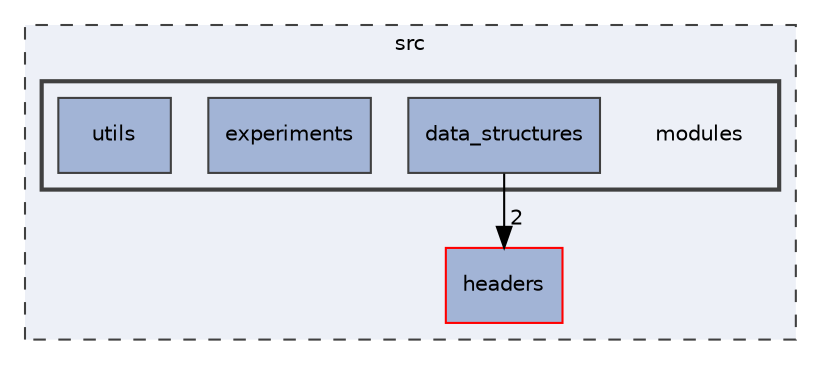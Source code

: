 digraph "src/modules"
{
 // LATEX_PDF_SIZE
  edge [fontname="Helvetica",fontsize="10",labelfontname="Helvetica",labelfontsize="10"];
  node [fontname="Helvetica",fontsize="10",shape=record];
  compound=true
  subgraph clusterdir_68267d1309a1af8e8297ef4c3efbcdba {
    graph [ bgcolor="#edf0f7", pencolor="grey25", style="filled,dashed,", label="src", fontname="Helvetica", fontsize="10", URL="dir_68267d1309a1af8e8297ef4c3efbcdba.html"]
  dir_d0381950fc41278198232cb047ffc1f9 [shape=box, label="headers", style="filled,", fillcolor="#a2b4d6", color="red", URL="dir_d0381950fc41278198232cb047ffc1f9.html"];
  subgraph clusterdir_ddb4d7e95cc2d6c8e1ade10a20d7247d {
    graph [ bgcolor="#edf0f7", pencolor="grey25", style="filled,bold,", label="", fontname="Helvetica", fontsize="10", URL="dir_ddb4d7e95cc2d6c8e1ade10a20d7247d.html"]
    dir_ddb4d7e95cc2d6c8e1ade10a20d7247d [shape=plaintext, label="modules"];
  dir_ad692fca60ec15013bd9ac5ec0354c3d [shape=box, label="data_structures", style="filled,", fillcolor="#a2b4d6", color="grey25", URL="dir_ad692fca60ec15013bd9ac5ec0354c3d.html"];
  dir_4d7b1f0900d308a8ad8ac87fe65a53b9 [shape=box, label="experiments", style="filled,", fillcolor="#a2b4d6", color="grey25", URL="dir_4d7b1f0900d308a8ad8ac87fe65a53b9.html"];
  dir_b0d57db64b1ea5a5c154e45019776ada [shape=box, label="utils", style="filled,", fillcolor="#a2b4d6", color="grey25", URL="dir_b0d57db64b1ea5a5c154e45019776ada.html"];
  }
  }
  dir_ad692fca60ec15013bd9ac5ec0354c3d->dir_d0381950fc41278198232cb047ffc1f9 [headlabel="2", labeldistance=1.5 headhref="dir_000001_000003.html"];
}
